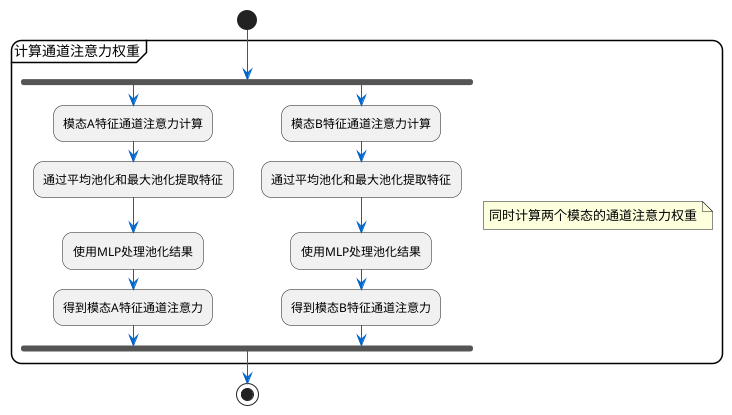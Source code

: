 @startuml 双向通道注意力-计算通道注意力权重
skinparam backgroundColor white
skinparam roundcorner 20
skinparam ArrowColor #0066CC

start

partition "计算通道注意力权重" {
  fork
     :模态A特征通道注意力计算;
     :通过平均池化和最大池化提取特征;
     :使用MLP处理池化结果;
     :得到模态A特征通道注意力;
  fork again
     :模态B特征通道注意力计算;
     :通过平均池化和最大池化提取特征;
     :使用MLP处理池化结果;
     :得到模态B特征通道注意力;
  end fork
}
note right: 同时计算两个模态的通道注意力权重

stop
@enduml 